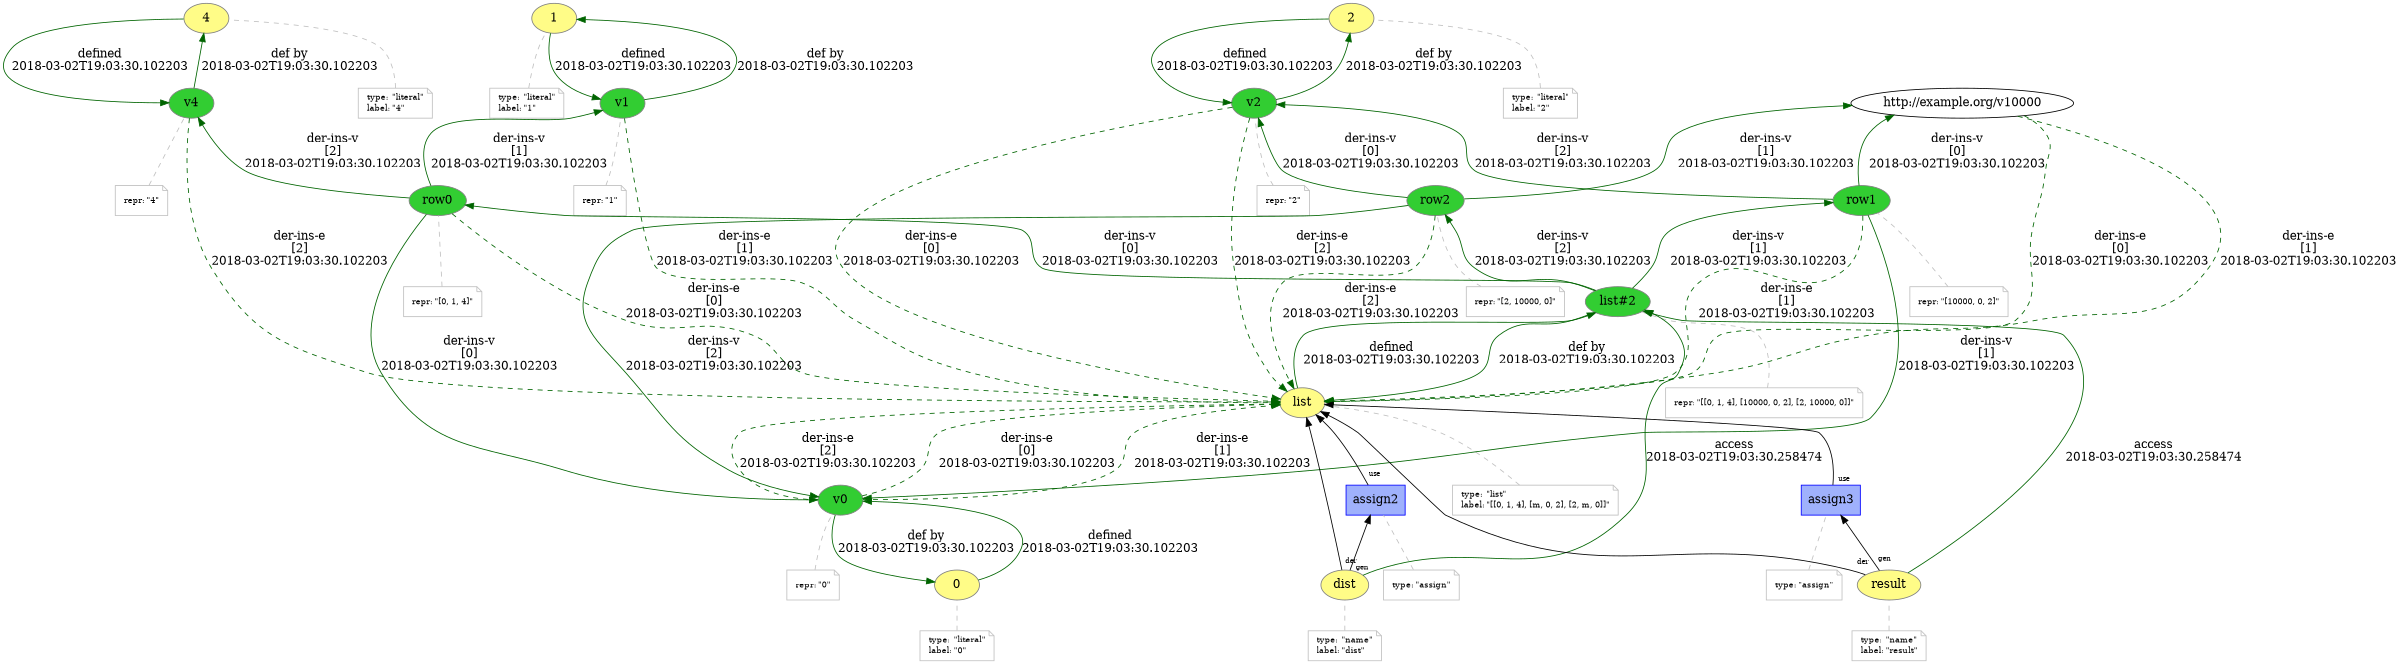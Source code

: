digraph "PROV" { size="16,12"; rankdir="BT";
"http://example.org/0" [fillcolor="#FFFC87",color="#808080",style="filled",label="0",URL="http://example.org/0"]
"-attrs0" [color="gray",shape="note",fontsize="10",fontcolor="black",label=<<TABLE cellpadding="0" border="0">
	<TR>
	    <TD align="left">type:</TD>
	    <TD align="left">&quot;literal&quot;</TD>
	</TR>
	<TR>
	    <TD align="left">label:</TD>
	    <TD align="left">&quot;0&quot;</TD>
	</TR>
</TABLE>>]
"-attrs0" -> "http://example.org/0" [color="gray",style="dashed",arrowhead="none"]
"http://example.org/v0" [fillcolor="#32CD32",color="#808080",style="filled",label="v0",URL="http://example.org/v0"]
"-attrs1" [color="gray",shape="note",fontsize="10",fontcolor="black",label=<<TABLE cellpadding="0" border="0">
	<TR>
	    <TD align="left">repr:</TD>
	    <TD align="left">&quot;0&quot;</TD>
	</TR>
</TABLE>>]
"-attrs1" -> "http://example.org/v0" [color="gray",style="dashed",arrowhead="none"]
"http://example.org/0" -> "http://example.org/v0" [labelfontsize="8",labeldistance="1.5",color="darkgreen",labelangle="60.0",rotation="20",label="defined
2018-03-02T19:03:30.102203"]
"http://example.org/v0" -> "http://example.org/0" [labelfontsize="8",labeldistance="1.5",color="darkgreen",labelangle="60.0",rotation="20",label="def by
2018-03-02T19:03:30.102203"]
"http://example.org/1" [fillcolor="#FFFC87",color="#808080",style="filled",label="1",URL="http://example.org/1"]
"-attrs2" [color="gray",shape="note",fontsize="10",fontcolor="black",label=<<TABLE cellpadding="0" border="0">
	<TR>
	    <TD align="left">type:</TD>
	    <TD align="left">&quot;literal&quot;</TD>
	</TR>
	<TR>
	    <TD align="left">label:</TD>
	    <TD align="left">&quot;1&quot;</TD>
	</TR>
</TABLE>>]
"-attrs2" -> "http://example.org/1" [color="gray",style="dashed",arrowhead="none"]
"http://example.org/v1" [fillcolor="#32CD32",color="#808080",style="filled",label="v1",URL="http://example.org/v1"]
"-attrs3" [color="gray",shape="note",fontsize="10",fontcolor="black",label=<<TABLE cellpadding="0" border="0">
	<TR>
	    <TD align="left">repr:</TD>
	    <TD align="left">&quot;1&quot;</TD>
	</TR>
</TABLE>>]
"-attrs3" -> "http://example.org/v1" [color="gray",style="dashed",arrowhead="none"]
"http://example.org/1" -> "http://example.org/v1" [labelfontsize="8",labeldistance="1.5",color="darkgreen",labelangle="60.0",rotation="20",label="defined
2018-03-02T19:03:30.102203"]
"http://example.org/v1" -> "http://example.org/1" [labelfontsize="8",labeldistance="1.5",color="darkgreen",labelangle="60.0",rotation="20",label="def by
2018-03-02T19:03:30.102203"]
"http://example.org/4" [fillcolor="#FFFC87",color="#808080",style="filled",label="4",URL="http://example.org/4"]
"-attrs4" [color="gray",shape="note",fontsize="10",fontcolor="black",label=<<TABLE cellpadding="0" border="0">
	<TR>
	    <TD align="left">type:</TD>
	    <TD align="left">&quot;literal&quot;</TD>
	</TR>
	<TR>
	    <TD align="left">label:</TD>
	    <TD align="left">&quot;4&quot;</TD>
	</TR>
</TABLE>>]
"-attrs4" -> "http://example.org/4" [color="gray",style="dashed",arrowhead="none"]
"http://example.org/v4" [fillcolor="#32CD32",color="#808080",style="filled",label="v4",URL="http://example.org/v4"]
"-attrs5" [color="gray",shape="note",fontsize="10",fontcolor="black",label=<<TABLE cellpadding="0" border="0">
	<TR>
	    <TD align="left">repr:</TD>
	    <TD align="left">&quot;4&quot;</TD>
	</TR>
</TABLE>>]
"-attrs5" -> "http://example.org/v4" [color="gray",style="dashed",arrowhead="none"]
"http://example.org/4" -> "http://example.org/v4" [labelfontsize="8",labeldistance="1.5",color="darkgreen",labelangle="60.0",rotation="20",label="defined
2018-03-02T19:03:30.102203"]
"http://example.org/v4" -> "http://example.org/4" [labelfontsize="8",labeldistance="1.5",color="darkgreen",labelangle="60.0",rotation="20",label="def by
2018-03-02T19:03:30.102203"]
"http://example.org/2" [fillcolor="#FFFC87",color="#808080",style="filled",label="2",URL="http://example.org/2"]
"-attrs6" [color="gray",shape="note",fontsize="10",fontcolor="black",label=<<TABLE cellpadding="0" border="0">
	<TR>
	    <TD align="left">type:</TD>
	    <TD align="left">&quot;literal&quot;</TD>
	</TR>
	<TR>
	    <TD align="left">label:</TD>
	    <TD align="left">&quot;2&quot;</TD>
	</TR>
</TABLE>>]
"-attrs6" -> "http://example.org/2" [color="gray",style="dashed",arrowhead="none"]
"http://example.org/v2" [fillcolor="#32CD32",color="#808080",style="filled",label="v2",URL="http://example.org/v2"]
"-attrs7" [color="gray",shape="note",fontsize="10",fontcolor="black",label=<<TABLE cellpadding="0" border="0">
	<TR>
	    <TD align="left">repr:</TD>
	    <TD align="left">&quot;2&quot;</TD>
	</TR>
</TABLE>>]
"-attrs7" -> "http://example.org/v2" [color="gray",style="dashed",arrowhead="none"]
"http://example.org/2" -> "http://example.org/v2" [labelfontsize="8",labeldistance="1.5",color="darkgreen",labelangle="60.0",rotation="20",label="defined
2018-03-02T19:03:30.102203"]
"http://example.org/v2" -> "http://example.org/2" [labelfontsize="8",labeldistance="1.5",color="darkgreen",labelangle="60.0",rotation="20",label="def by
2018-03-02T19:03:30.102203"]
"http://example.org/list" [fillcolor="#FFFC87",color="#808080",style="filled",label="list",URL="http://example.org/list"]
"-attrs8" [color="gray",shape="note",fontsize="10",fontcolor="black",label=<<TABLE cellpadding="0" border="0">
	<TR>
	    <TD align="left">type:</TD>
	    <TD align="left">&quot;list&quot;</TD>
	</TR>
	<TR>
	    <TD align="left">label:</TD>
	    <TD align="left">&quot;[[0, 1, 4], [m, 0, 2], [2, m, 0]]&quot;</TD>
	</TR>
</TABLE>>]
"-attrs8" -> "http://example.org/list" [color="gray",style="dashed",arrowhead="none"]
"http://example.org/row0" [fillcolor="#32CD32",color="#808080",style="filled",label="row0",URL="http://example.org/row0"]
"-attrs9" [color="gray",shape="note",fontsize="10",fontcolor="black",label=<<TABLE cellpadding="0" border="0">
	<TR>
	    <TD align="left">repr:</TD>
	    <TD align="left">&quot;[0, 1, 4]&quot;</TD>
	</TR>
</TABLE>>]
"-attrs9" -> "http://example.org/row0" [color="gray",style="dashed",arrowhead="none"]
"http://example.org/row0" -> "http://example.org/v0" [labelfontsize="8",labeldistance="1.5",color="darkgreen",labelangle="60.0",rotation="20",label="der-ins-v
[0]
2018-03-02T19:03:30.102203"]
"http://example.org/v0" -> "http://example.org/list" [labelfontsize="8",labeldistance="1.5",color="darkgreen",labelangle="60.0",rotation="20",label="der-ins-e
[0]
2018-03-02T19:03:30.102203",style="dashed"]
"http://example.org/row0" -> "http://example.org/v1" [labelfontsize="8",labeldistance="1.5",color="darkgreen",labelangle="60.0",rotation="20",label="der-ins-v
[1]
2018-03-02T19:03:30.102203"]
"http://example.org/v1" -> "http://example.org/list" [labelfontsize="8",labeldistance="1.5",color="darkgreen",labelangle="60.0",rotation="20",label="der-ins-e
[1]
2018-03-02T19:03:30.102203",style="dashed"]
"http://example.org/row0" -> "http://example.org/v4" [labelfontsize="8",labeldistance="1.5",color="darkgreen",labelangle="60.0",rotation="20",label="der-ins-v
[2]
2018-03-02T19:03:30.102203"]
"http://example.org/v4" -> "http://example.org/list" [labelfontsize="8",labeldistance="1.5",color="darkgreen",labelangle="60.0",rotation="20",label="der-ins-e
[2]
2018-03-02T19:03:30.102203",style="dashed"]
"http://example.org/row1" [fillcolor="#32CD32",color="#808080",style="filled",label="row1",URL="http://example.org/row1"]
"-attrs10" [color="gray",shape="note",fontsize="10",fontcolor="black",label=<<TABLE cellpadding="0" border="0">
	<TR>
	    <TD align="left">repr:</TD>
	    <TD align="left">&quot;[10000, 0, 2]&quot;</TD>
	</TR>
</TABLE>>]
"-attrs10" -> "http://example.org/row1" [color="gray",style="dashed",arrowhead="none"]
"http://example.org/row1" -> "http://example.org/v10000" [labelfontsize="8",labeldistance="1.5",color="darkgreen",labelangle="60.0",rotation="20",label="der-ins-v
[0]
2018-03-02T19:03:30.102203"]
"http://example.org/v10000" -> "http://example.org/list" [labelfontsize="8",labeldistance="1.5",color="darkgreen",labelangle="60.0",rotation="20",label="der-ins-e
[0]
2018-03-02T19:03:30.102203",style="dashed"]
"http://example.org/row1" -> "http://example.org/v0" [labelfontsize="8",labeldistance="1.5",color="darkgreen",labelangle="60.0",rotation="20",label="der-ins-v
[1]
2018-03-02T19:03:30.102203"]
"http://example.org/v0" -> "http://example.org/list" [labelfontsize="8",labeldistance="1.5",color="darkgreen",labelangle="60.0",rotation="20",label="der-ins-e
[1]
2018-03-02T19:03:30.102203",style="dashed"]
"http://example.org/row1" -> "http://example.org/v2" [labelfontsize="8",labeldistance="1.5",color="darkgreen",labelangle="60.0",rotation="20",label="der-ins-v
[2]
2018-03-02T19:03:30.102203"]
"http://example.org/v2" -> "http://example.org/list" [labelfontsize="8",labeldistance="1.5",color="darkgreen",labelangle="60.0",rotation="20",label="der-ins-e
[2]
2018-03-02T19:03:30.102203",style="dashed"]
"http://example.org/row2" [fillcolor="#32CD32",color="#808080",style="filled",label="row2",URL="http://example.org/row2"]
"-attrs11" [color="gray",shape="note",fontsize="10",fontcolor="black",label=<<TABLE cellpadding="0" border="0">
	<TR>
	    <TD align="left">repr:</TD>
	    <TD align="left">&quot;[2, 10000, 0]&quot;</TD>
	</TR>
</TABLE>>]
"-attrs11" -> "http://example.org/row2" [color="gray",style="dashed",arrowhead="none"]
"http://example.org/row2" -> "http://example.org/v2" [labelfontsize="8",labeldistance="1.5",color="darkgreen",labelangle="60.0",rotation="20",label="der-ins-v
[0]
2018-03-02T19:03:30.102203"]
"http://example.org/v2" -> "http://example.org/list" [labelfontsize="8",labeldistance="1.5",color="darkgreen",labelangle="60.0",rotation="20",label="der-ins-e
[0]
2018-03-02T19:03:30.102203",style="dashed"]
"http://example.org/row2" -> "http://example.org/v10000" [labelfontsize="8",labeldistance="1.5",color="darkgreen",labelangle="60.0",rotation="20",label="der-ins-v
[1]
2018-03-02T19:03:30.102203"]
"http://example.org/v10000" -> "http://example.org/list" [labelfontsize="8",labeldistance="1.5",color="darkgreen",labelangle="60.0",rotation="20",label="der-ins-e
[1]
2018-03-02T19:03:30.102203",style="dashed"]
"http://example.org/row2" -> "http://example.org/v0" [labelfontsize="8",labeldistance="1.5",color="darkgreen",labelangle="60.0",rotation="20",label="der-ins-v
[2]
2018-03-02T19:03:30.102203"]
"http://example.org/v0" -> "http://example.org/list" [labelfontsize="8",labeldistance="1.5",color="darkgreen",labelangle="60.0",rotation="20",label="der-ins-e
[2]
2018-03-02T19:03:30.102203",style="dashed"]
"http://example.org/list#2" [fillcolor="#32CD32",color="#808080",style="filled",label="list#2",URL="http://example.org/list#2"]
"-attrs12" [color="gray",shape="note",fontsize="10",fontcolor="black",label=<<TABLE cellpadding="0" border="0">
	<TR>
	    <TD align="left">repr:</TD>
	    <TD align="left">&quot;[[0, 1, 4], [10000, 0, 2], [2, 10000, 0]]&quot;</TD>
	</TR>
</TABLE>>]
"-attrs12" -> "http://example.org/list#2" [color="gray",style="dashed",arrowhead="none"]
"http://example.org/list#2" -> "http://example.org/row0" [labelfontsize="8",labeldistance="1.5",color="darkgreen",labelangle="60.0",rotation="20",label="der-ins-v
[0]
2018-03-02T19:03:30.102203"]
"http://example.org/row0" -> "http://example.org/list" [labelfontsize="8",labeldistance="1.5",color="darkgreen",labelangle="60.0",rotation="20",label="der-ins-e
[0]
2018-03-02T19:03:30.102203",style="dashed"]
"http://example.org/list#2" -> "http://example.org/row1" [labelfontsize="8",labeldistance="1.5",color="darkgreen",labelangle="60.0",rotation="20",label="der-ins-v
[1]
2018-03-02T19:03:30.102203"]
"http://example.org/row1" -> "http://example.org/list" [labelfontsize="8",labeldistance="1.5",color="darkgreen",labelangle="60.0",rotation="20",label="der-ins-e
[1]
2018-03-02T19:03:30.102203",style="dashed"]
"http://example.org/list#2" -> "http://example.org/row2" [labelfontsize="8",labeldistance="1.5",color="darkgreen",labelangle="60.0",rotation="20",label="der-ins-v
[2]
2018-03-02T19:03:30.102203"]
"http://example.org/row2" -> "http://example.org/list" [labelfontsize="8",labeldistance="1.5",color="darkgreen",labelangle="60.0",rotation="20",label="der-ins-e
[2]
2018-03-02T19:03:30.102203",style="dashed"]
"http://example.org/list" -> "http://example.org/list#2" [labelfontsize="8",labeldistance="1.5",color="darkgreen",labelangle="60.0",rotation="20",label="defined
2018-03-02T19:03:30.102203"]
"http://example.org/list#2" -> "http://example.org/list" [labelfontsize="8",labeldistance="1.5",color="darkgreen",labelangle="60.0",rotation="20",label="def by
2018-03-02T19:03:30.102203"]
"http://example.org/dist" [fillcolor="#FFFC87",color="#808080",style="filled",label="dist",URL="http://example.org/dist"]
"-attrs13" [color="gray",shape="note",fontsize="10",fontcolor="black",label=<<TABLE cellpadding="0" border="0">
	<TR>
	    <TD align="left">type:</TD>
	    <TD align="left">&quot;name&quot;</TD>
	</TR>
	<TR>
	    <TD align="left">label:</TD>
	    <TD align="left">&quot;dist&quot;</TD>
	</TR>
</TABLE>>]
"-attrs13" -> "http://example.org/dist" [color="gray",style="dashed",arrowhead="none"]
"http://example.org/dist" -> "http://example.org/list#2" [labelfontsize="8",labeldistance="1.5",color="darkgreen",labelangle="60.0",rotation="20",label="access
2018-03-02T19:03:30.258474"]
"http://example.org/result" [fillcolor="#FFFC87",color="#808080",style="filled",label="result",URL="http://example.org/result"]
"-attrs14" [color="gray",shape="note",fontsize="10",fontcolor="black",label=<<TABLE cellpadding="0" border="0">
	<TR>
	    <TD align="left">type:</TD>
	    <TD align="left">&quot;name&quot;</TD>
	</TR>
	<TR>
	    <TD align="left">label:</TD>
	    <TD align="left">&quot;result&quot;</TD>
	</TR>
</TABLE>>]
"-attrs14" -> "http://example.org/result" [color="gray",style="dashed",arrowhead="none"]
"http://example.org/result" -> "http://example.org/list#2" [labelfontsize="8",labeldistance="1.5",color="darkgreen",labelangle="60.0",rotation="20",label="access
2018-03-02T19:03:30.258474"]
"http://example.org/assign2" [fillcolor="#9FB1FC",color="#0000FF",shape="polygon",sides="4",style="filled",label="assign2",URL="http://example.org/assign2"]
"-attrs15" [color="gray",shape="note",fontsize="10",fontcolor="black",label=<<TABLE cellpadding="0" border="0">
	<TR>
	    <TD align="left">type:</TD>
	    <TD align="left">&quot;assign&quot;</TD>
	</TR>
</TABLE>>]
"-attrs15" -> "http://example.org/assign2" [color="gray",style="dashed",arrowhead="none"]
"http://example.org/assign2" -> "http://example.org/list" [labelfontsize="8",labeldistance="1.5",labelangle="60.0",rotation="20",taillabel="use"]
"http://example.org/dist" -> "http://example.org/list" [labelfontsize="8",labeldistance="1.5",labelangle="60.0",rotation="20",taillabel="der"]
"http://example.org/dist" -> "http://example.org/assign2" [labelfontsize="8",labeldistance="1.5",labelangle="60.0",rotation="20",taillabel="gen"]
"http://example.org/assign3" [fillcolor="#9FB1FC",color="#0000FF",shape="polygon",sides="4",style="filled",label="assign3",URL="http://example.org/assign3"]
"-attrs16" [color="gray",shape="note",fontsize="10",fontcolor="black",label=<<TABLE cellpadding="0" border="0">
	<TR>
	    <TD align="left">type:</TD>
	    <TD align="left">&quot;assign&quot;</TD>
	</TR>
</TABLE>>]
"-attrs16" -> "http://example.org/assign3" [color="gray",style="dashed",arrowhead="none"]
"http://example.org/assign3" -> "http://example.org/list" [labelfontsize="8",labeldistance="1.5",labelangle="60.0",rotation="20",taillabel="use"]
"http://example.org/result" -> "http://example.org/list" [labelfontsize="8",labeldistance="1.5",labelangle="60.0",rotation="20",taillabel="der"]
"http://example.org/result" -> "http://example.org/assign3" [labelfontsize="8",labeldistance="1.5",labelangle="60.0",rotation="20",taillabel="gen"]
}